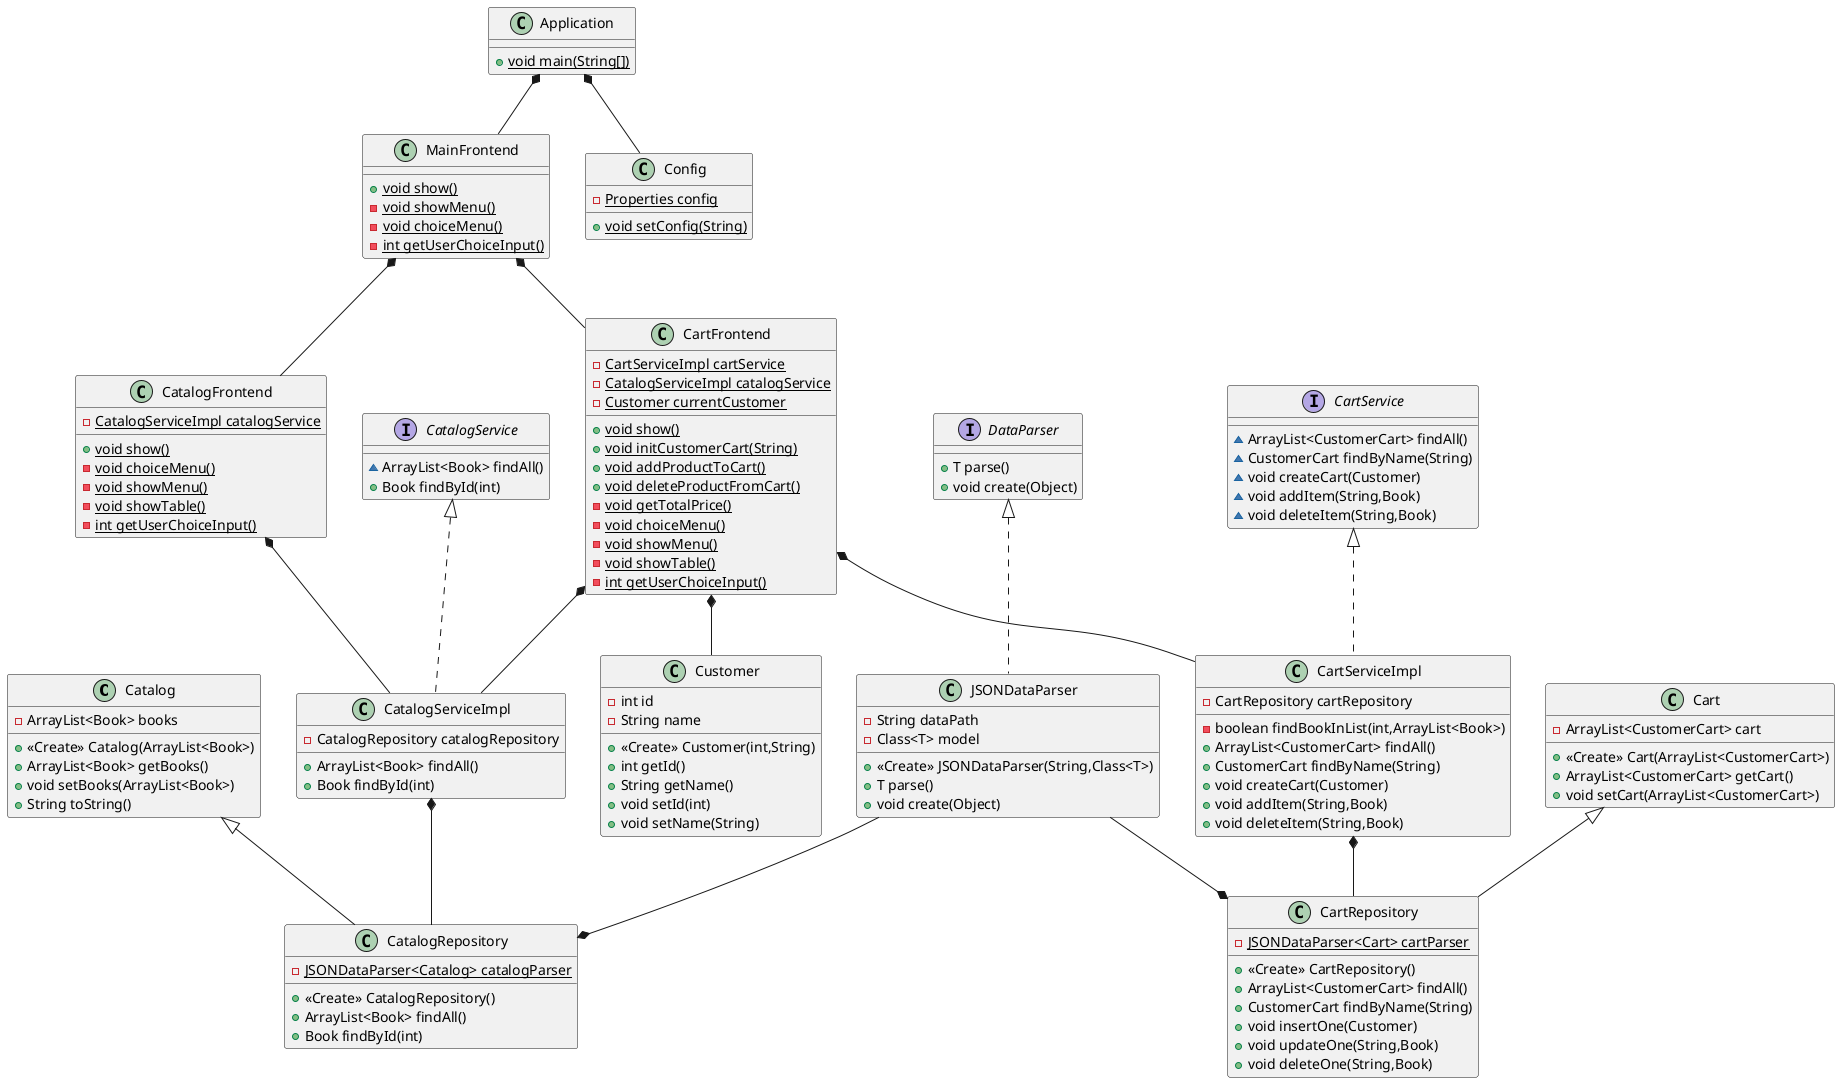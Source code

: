 @startuml
class Catalog {
- ArrayList<Book> books
+ <<Create>> Catalog(ArrayList<Book>)
+ ArrayList<Book> getBooks()
+ void setBooks(ArrayList<Book>)
+ String toString()
}
class Cart {
- ArrayList<CustomerCart> cart
+ <<Create>> Cart(ArrayList<CustomerCart>)
+ ArrayList<CustomerCart> getCart()
+ void setCart(ArrayList<CustomerCart>)
}
class Customer {
- int id
- String name
+ <<Create>> Customer(int,String)
+ int getId()
+ String getName()
+ void setId(int)
+ void setName(String)
}
class Config {
- {static} Properties config
+ {static} void setConfig(String)
}

class CartServiceImpl {
- CartRepository cartRepository
- boolean findBookInList(int,ArrayList<Book>)
+ ArrayList<CustomerCart> findAll()
+ CustomerCart findByName(String)
+ void createCart(Customer)
+ void addItem(String,Book)
+ void deleteItem(String,Book)
}
class CartRepository {
- {static} JSONDataParser<Cart> cartParser
+ <<Create>> CartRepository()
+ ArrayList<CustomerCart> findAll()
+ CustomerCart findByName(String)
+ void insertOne(Customer)
+ void updateOne(String,Book)
+ void deleteOne(String,Book)
}
interface CatalogService {
~ ArrayList<Book> findAll()
+ Book findById(int)
}
interface CartService {
~ ArrayList<CustomerCart> findAll()
~ CustomerCart findByName(String)
~ void createCart(Customer)
~ void addItem(String,Book)
~ void deleteItem(String,Book)
}
class CatalogRepository {
- {static} JSONDataParser<Catalog> catalogParser
+ <<Create>> CatalogRepository()
+ ArrayList<Book> findAll()
+ Book findById(int)
}
class CatalogServiceImpl {
- CatalogRepository catalogRepository
+ ArrayList<Book> findAll()
+ Book findById(int)
}
class CatalogFrontend {
- {static} CatalogServiceImpl catalogService
+ {static} void show()
- {static} void choiceMenu()
- {static} void showMenu()
- {static} void showTable()
- {static} int getUserChoiceInput()
}
class CartFrontend {
- {static} CartServiceImpl cartService
- {static} CatalogServiceImpl catalogService
- {static} Customer currentCustomer
+ {static} void show()
+ {static} void initCustomerCart(String)
+ {static} void addProductToCart()
+ {static} void deleteProductFromCart()
- {static} void getTotalPrice()
- {static} void choiceMenu()
- {static} void showMenu()
- {static} void showTable()
- {static} int getUserChoiceInput()
}
class MainFrontend {
+ {static} void show()
- {static} void showMenu()
- {static} void choiceMenu()
- {static} int getUserChoiceInput()
}
class Application {
+ {static} void main(String[])
}
interface DataParser {
+ T parse()
+ void create(Object)
}
class JSONDataParser {
- String dataPath
- Class<T> model
+ <<Create>> JSONDataParser(String,Class<T>)
+ T parse()
+ void create(Object)
}

CartService <|.. CartServiceImpl
DataParser <|.. JSONDataParser
CatalogService <|.. CatalogServiceImpl

CartFrontend *-- CatalogServiceImpl
CartFrontend *-- CartServiceImpl
CartFrontend *-- Customer

CatalogFrontend *-- CatalogServiceImpl

Cart <|-- CartRepository
Catalog <|-- CatalogRepository

JSONDataParser --* CatalogRepository
CatalogServiceImpl *-- CatalogRepository

JSONDataParser --* CartRepository
CartServiceImpl *-- CartRepository

Application *-- Config
Application *-- MainFrontend

MainFrontend *-- CartFrontend
MainFrontend *-- CatalogFrontend
@enduml